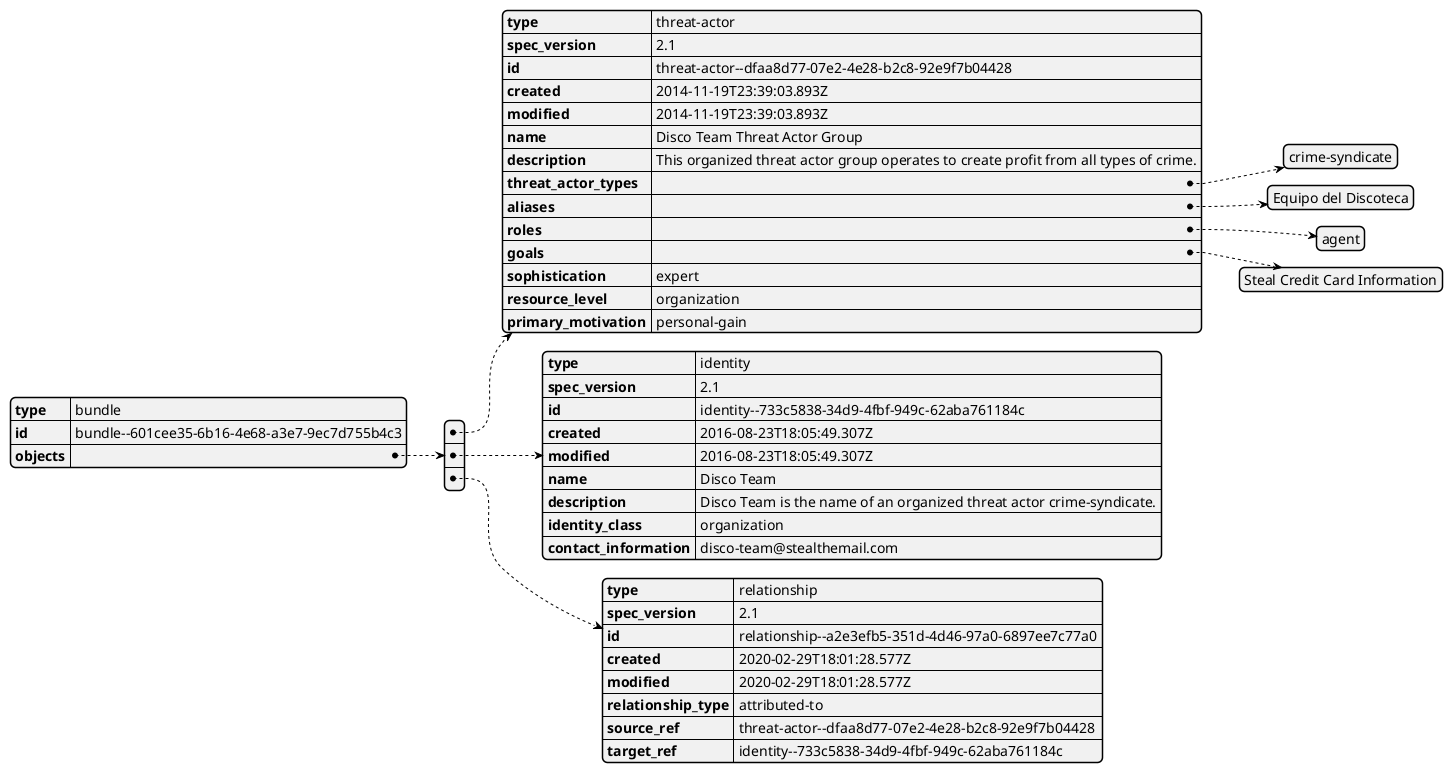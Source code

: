 @startjson
{
    "type": "bundle",
    "id": "bundle--601cee35-6b16-4e68-a3e7-9ec7d755b4c3",
    "objects": [
        {
            "type": "threat-actor",
            "spec_version": "2.1",
            "id": "threat-actor--dfaa8d77-07e2-4e28-b2c8-92e9f7b04428",
            "created": "2014-11-19T23:39:03.893Z",
            "modified": "2014-11-19T23:39:03.893Z",
            "name": "Disco Team Threat Actor Group",
            "description": "This organized threat actor group operates to create profit from all types of crime.",
            "threat_actor_types": [
                "crime-syndicate"
            ],
            "aliases": [
                "Equipo del Discoteca"
            ],
            "roles": [
                "agent"
            ],
            "goals": [
                "Steal Credit Card Information"
            ],
            "sophistication": "expert",
            "resource_level": "organization",
            "primary_motivation": "personal-gain"
        },
        {
            "type": "identity",
            "spec_version": "2.1",
            "id": "identity--733c5838-34d9-4fbf-949c-62aba761184c",
            "created": "2016-08-23T18:05:49.307Z",
            "modified": "2016-08-23T18:05:49.307Z",
            "name": "Disco Team",
            "description": "Disco Team is the name of an organized threat actor crime-syndicate.",
            "identity_class": "organization",
            "contact_information": "disco-team@stealthemail.com"
        },
        {
            "type": "relationship",
            "spec_version": "2.1",
            "id": "relationship--a2e3efb5-351d-4d46-97a0-6897ee7c77a0",
            "created": "2020-02-29T18:01:28.577Z",
            "modified": "2020-02-29T18:01:28.577Z",
            "relationship_type": "attributed-to",
            "source_ref": "threat-actor--dfaa8d77-07e2-4e28-b2c8-92e9f7b04428",
            "target_ref": "identity--733c5838-34d9-4fbf-949c-62aba761184c"
        }
    ]
}
@endjson